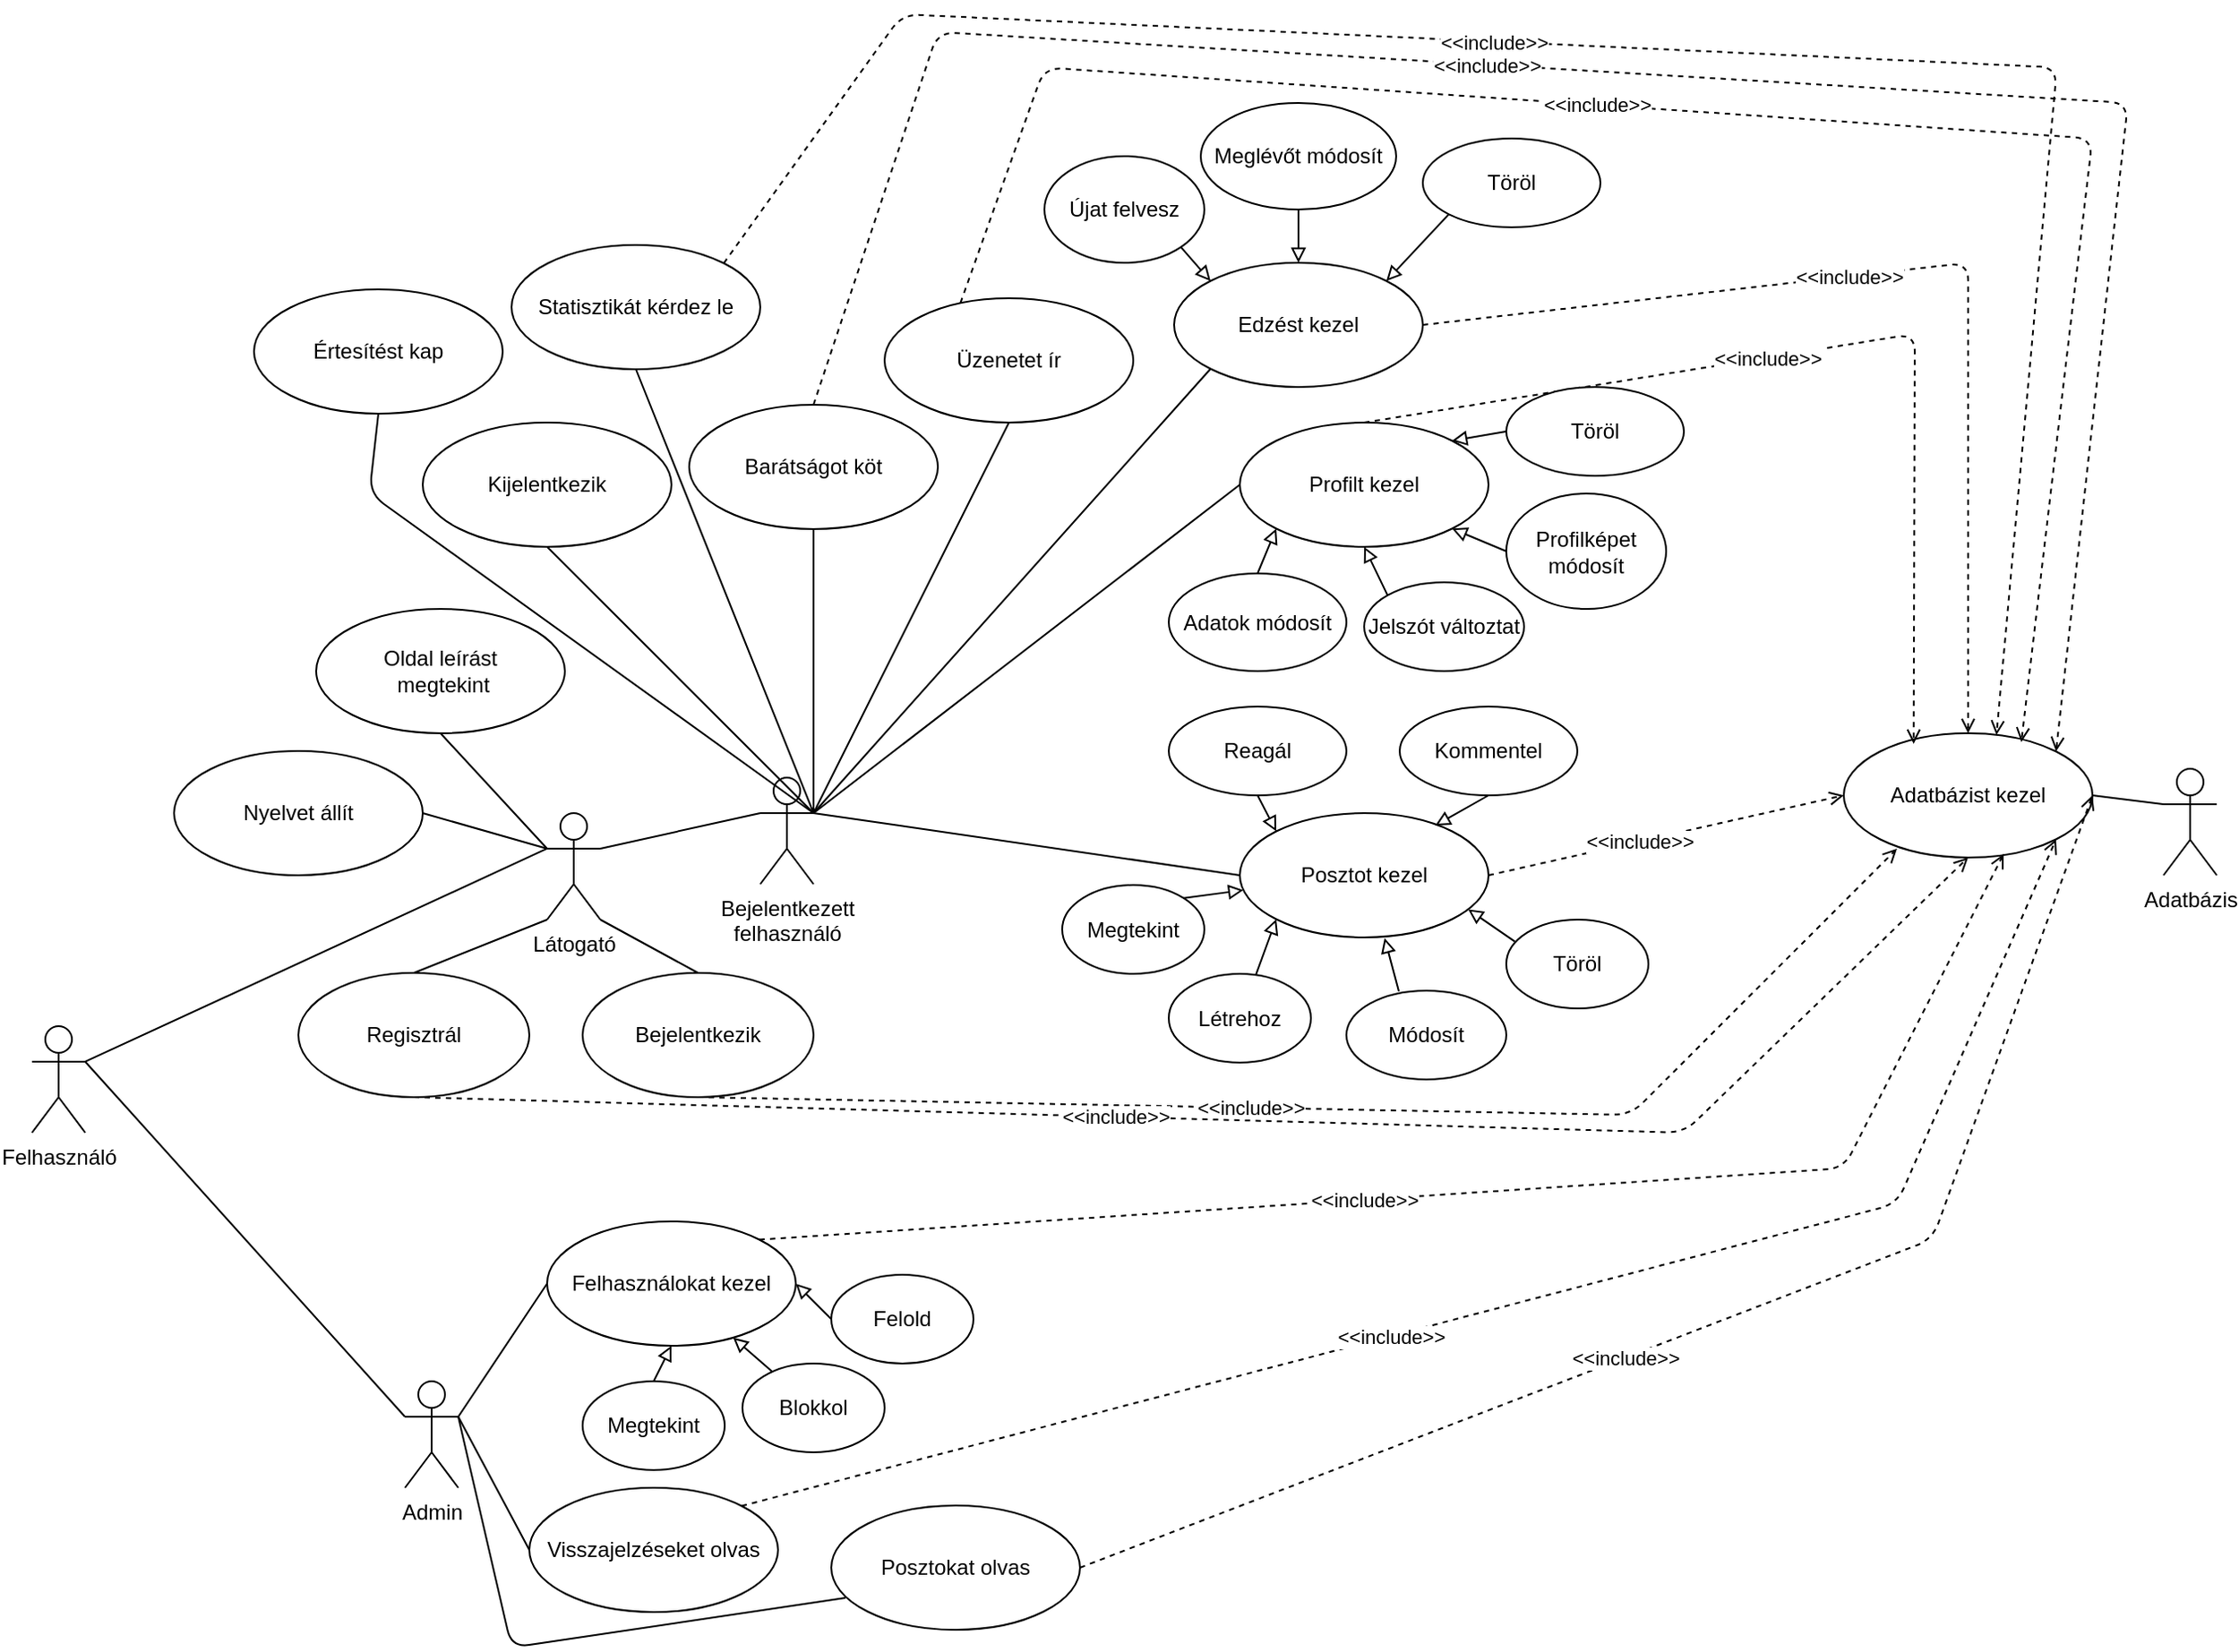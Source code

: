 <mxfile version="15.4.0" type="device"><diagram id="mBDB1I5eE6CLXhFZtIlH" name="1 oldal"><mxGraphModel dx="1919" dy="1663" grid="1" gridSize="10" guides="1" tooltips="1" connect="1" arrows="1" fold="1" page="1" pageScale="1" pageWidth="827" pageHeight="1169" math="0" shadow="0"><root><mxCell id="0"/><mxCell id="1" parent="0"/><mxCell id="7tkrSX4j8DbKuAJ6cOEl-1" value="Felhasználó" style="shape=umlActor;verticalLabelPosition=bottom;verticalAlign=top;html=1;" parent="1" vertex="1"><mxGeometry x="-300" y="380" width="30" height="60" as="geometry"/></mxCell><mxCell id="7tkrSX4j8DbKuAJ6cOEl-2" value="Adatbázis" style="shape=umlActor;verticalLabelPosition=bottom;verticalAlign=top;html=1;" parent="1" vertex="1"><mxGeometry x="900" y="235" width="30" height="60" as="geometry"/></mxCell><mxCell id="7tkrSX4j8DbKuAJ6cOEl-3" value="Adatbázist kezel" style="ellipse;whiteSpace=wrap;html=1;" parent="1" vertex="1"><mxGeometry x="720" y="215" width="140" height="70" as="geometry"/></mxCell><mxCell id="7tkrSX4j8DbKuAJ6cOEl-5" value="" style="endArrow=none;html=1;entryX=0;entryY=0.333;entryDx=0;entryDy=0;entryPerimeter=0;exitX=1;exitY=0.5;exitDx=0;exitDy=0;" parent="1" source="7tkrSX4j8DbKuAJ6cOEl-3" target="7tkrSX4j8DbKuAJ6cOEl-2" edge="1"><mxGeometry width="50" height="50" relative="1" as="geometry"><mxPoint x="640" y="380" as="sourcePoint"/><mxPoint x="690" y="330" as="targetPoint"/></mxGeometry></mxCell><mxCell id="7tkrSX4j8DbKuAJ6cOEl-6" value="Látogató" style="shape=umlActor;verticalLabelPosition=bottom;verticalAlign=top;html=1;" parent="1" vertex="1"><mxGeometry x="-10" y="260" width="30" height="60" as="geometry"/></mxCell><mxCell id="7tkrSX4j8DbKuAJ6cOEl-7" value="" style="endArrow=none;html=1;entryX=0;entryY=0.333;entryDx=0;entryDy=0;entryPerimeter=0;exitX=1;exitY=0.333;exitDx=0;exitDy=0;exitPerimeter=0;" parent="1" source="7tkrSX4j8DbKuAJ6cOEl-1" target="7tkrSX4j8DbKuAJ6cOEl-6" edge="1"><mxGeometry width="50" height="50" relative="1" as="geometry"><mxPoint x="30" y="360" as="sourcePoint"/><mxPoint x="80" y="350" as="targetPoint"/></mxGeometry></mxCell><mxCell id="7tkrSX4j8DbKuAJ6cOEl-8" value="Oldal leírást&lt;br&gt;&amp;nbsp;megtekint" style="ellipse;whiteSpace=wrap;html=1;" parent="1" vertex="1"><mxGeometry x="-140" y="145" width="140" height="70" as="geometry"/></mxCell><mxCell id="7tkrSX4j8DbKuAJ6cOEl-9" value="" style="endArrow=none;html=1;exitX=0.5;exitY=1;exitDx=0;exitDy=0;entryX=0;entryY=0.333;entryDx=0;entryDy=0;entryPerimeter=0;" parent="1" source="7tkrSX4j8DbKuAJ6cOEl-8" target="7tkrSX4j8DbKuAJ6cOEl-6" edge="1"><mxGeometry width="50" height="50" relative="1" as="geometry"><mxPoint x="50" y="270" as="sourcePoint"/><mxPoint x="-40" y="260" as="targetPoint"/></mxGeometry></mxCell><mxCell id="7tkrSX4j8DbKuAJ6cOEl-10" value="Bejelentkezett&lt;br&gt;felhasználó" style="shape=umlActor;verticalLabelPosition=bottom;verticalAlign=top;html=1;" parent="1" vertex="1"><mxGeometry x="110" y="240" width="30" height="60" as="geometry"/></mxCell><mxCell id="7tkrSX4j8DbKuAJ6cOEl-14" value="" style="endArrow=none;html=1;entryX=0;entryY=0.333;entryDx=0;entryDy=0;entryPerimeter=0;exitX=1;exitY=0.333;exitDx=0;exitDy=0;exitPerimeter=0;" parent="1" source="7tkrSX4j8DbKuAJ6cOEl-6" target="7tkrSX4j8DbKuAJ6cOEl-10" edge="1"><mxGeometry width="50" height="50" relative="1" as="geometry"><mxPoint x="50" y="270" as="sourcePoint"/><mxPoint x="120" y="270" as="targetPoint"/></mxGeometry></mxCell><mxCell id="7tkrSX4j8DbKuAJ6cOEl-16" value="Regisztrál" style="ellipse;whiteSpace=wrap;html=1;" parent="1" vertex="1"><mxGeometry x="-150" y="350" width="130" height="70" as="geometry"/></mxCell><mxCell id="7tkrSX4j8DbKuAJ6cOEl-17" value="" style="endArrow=none;html=1;exitX=0.5;exitY=0;exitDx=0;exitDy=0;entryX=0;entryY=1;entryDx=0;entryDy=0;entryPerimeter=0;" parent="1" source="7tkrSX4j8DbKuAJ6cOEl-16" target="7tkrSX4j8DbKuAJ6cOEl-6" edge="1"><mxGeometry width="50" height="50" relative="1" as="geometry"><mxPoint x="30" y="540" as="sourcePoint"/><mxPoint x="90" y="530" as="targetPoint"/></mxGeometry></mxCell><mxCell id="7tkrSX4j8DbKuAJ6cOEl-18" value="Bejelentkezik" style="ellipse;whiteSpace=wrap;html=1;" parent="1" vertex="1"><mxGeometry x="10" y="350" width="130" height="70" as="geometry"/></mxCell><mxCell id="7tkrSX4j8DbKuAJ6cOEl-19" value="" style="endArrow=none;html=1;exitX=0.5;exitY=0;exitDx=0;exitDy=0;entryX=1;entryY=1;entryDx=0;entryDy=0;entryPerimeter=0;" parent="1" source="7tkrSX4j8DbKuAJ6cOEl-18" target="7tkrSX4j8DbKuAJ6cOEl-6" edge="1"><mxGeometry width="50" height="50" relative="1" as="geometry"><mxPoint x="190" y="550" as="sourcePoint"/><mxPoint x="250" y="540" as="targetPoint"/></mxGeometry></mxCell><mxCell id="7tkrSX4j8DbKuAJ6cOEl-20" value="Edzést kezel" style="ellipse;whiteSpace=wrap;html=1;" parent="1" vertex="1"><mxGeometry x="343" y="-50" width="140" height="70" as="geometry"/></mxCell><mxCell id="7tkrSX4j8DbKuAJ6cOEl-21" value="" style="endArrow=none;html=1;exitX=0;exitY=1;exitDx=0;exitDy=0;entryX=1;entryY=0.333;entryDx=0;entryDy=0;entryPerimeter=0;" parent="1" source="7tkrSX4j8DbKuAJ6cOEl-20" target="7tkrSX4j8DbKuAJ6cOEl-10" edge="1"><mxGeometry width="50" height="50" relative="1" as="geometry"><mxPoint x="364" y="560" as="sourcePoint"/><mxPoint x="424" y="550" as="targetPoint"/></mxGeometry></mxCell><mxCell id="7tkrSX4j8DbKuAJ6cOEl-22" value="Felhasználokat kezel" style="ellipse;whiteSpace=wrap;html=1;" parent="1" vertex="1"><mxGeometry x="-10" y="490" width="140" height="70" as="geometry"/></mxCell><mxCell id="7tkrSX4j8DbKuAJ6cOEl-23" value="" style="endArrow=none;html=1;entryX=1;entryY=0.333;entryDx=0;entryDy=0;entryPerimeter=0;exitX=0;exitY=0.5;exitDx=0;exitDy=0;" parent="1" source="7tkrSX4j8DbKuAJ6cOEl-22" target="_BwvCs1HqmCNrGQc0ms8-1" edge="1"><mxGeometry width="50" height="50" relative="1" as="geometry"><mxPoint x="180" y="680" as="sourcePoint"/><mxPoint x="80" y="650" as="targetPoint"/><Array as="points"/></mxGeometry></mxCell><mxCell id="7tkrSX4j8DbKuAJ6cOEl-24" value="Újat felvesz" style="ellipse;whiteSpace=wrap;html=1;" parent="1" vertex="1"><mxGeometry x="270" y="-110" width="90" height="60" as="geometry"/></mxCell><mxCell id="7tkrSX4j8DbKuAJ6cOEl-25" value="" style="endArrow=block;html=1;exitX=1;exitY=1;exitDx=0;exitDy=0;entryX=0;entryY=0;entryDx=0;entryDy=0;endFill=0;" parent="1" source="7tkrSX4j8DbKuAJ6cOEl-24" target="7tkrSX4j8DbKuAJ6cOEl-20" edge="1"><mxGeometry width="50" height="50" relative="1" as="geometry"><mxPoint x="470" y="230" as="sourcePoint"/><mxPoint x="530" y="220" as="targetPoint"/></mxGeometry></mxCell><mxCell id="7tkrSX4j8DbKuAJ6cOEl-26" value="Kijelentkezik" style="ellipse;whiteSpace=wrap;html=1;" parent="1" vertex="1"><mxGeometry x="-80" y="40" width="140" height="70" as="geometry"/></mxCell><mxCell id="7tkrSX4j8DbKuAJ6cOEl-27" value="" style="endArrow=none;html=1;exitX=0.5;exitY=1;exitDx=0;exitDy=0;entryX=1;entryY=0.333;entryDx=0;entryDy=0;entryPerimeter=0;" parent="1" source="7tkrSX4j8DbKuAJ6cOEl-26" target="7tkrSX4j8DbKuAJ6cOEl-10" edge="1"><mxGeometry width="50" height="50" relative="1" as="geometry"><mxPoint x="320" y="330" as="sourcePoint"/><mxPoint x="380" y="320" as="targetPoint"/></mxGeometry></mxCell><mxCell id="7tkrSX4j8DbKuAJ6cOEl-28" value="" style="endArrow=open;html=1;exitX=0.5;exitY=1;exitDx=0;exitDy=0;dashed=1;endFill=0;entryX=0.214;entryY=0.929;entryDx=0;entryDy=0;entryPerimeter=0;" parent="1" source="7tkrSX4j8DbKuAJ6cOEl-18" target="7tkrSX4j8DbKuAJ6cOEl-3" edge="1"><mxGeometry width="50" height="50" relative="1" as="geometry"><mxPoint x="414" y="165" as="sourcePoint"/><mxPoint x="780" y="350" as="targetPoint"/><Array as="points"><mxPoint x="600" y="430"/></Array></mxGeometry></mxCell><mxCell id="7tkrSX4j8DbKuAJ6cOEl-29" value="&amp;lt;&amp;lt;include&amp;gt;&amp;gt;" style="edgeLabel;html=1;align=center;verticalAlign=middle;resizable=0;points=[];" parent="7tkrSX4j8DbKuAJ6cOEl-28" vertex="1" connectable="0"><mxGeometry x="-0.158" relative="1" as="geometry"><mxPoint as="offset"/></mxGeometry></mxCell><mxCell id="7tkrSX4j8DbKuAJ6cOEl-30" value="" style="endArrow=open;html=1;exitX=0.5;exitY=1;exitDx=0;exitDy=0;dashed=1;endFill=0;entryX=0.5;entryY=1;entryDx=0;entryDy=0;" parent="1" source="7tkrSX4j8DbKuAJ6cOEl-16" target="7tkrSX4j8DbKuAJ6cOEl-3" edge="1"><mxGeometry width="50" height="50" relative="1" as="geometry"><mxPoint x="280" y="445" as="sourcePoint"/><mxPoint x="920" y="380" as="targetPoint"/><Array as="points"><mxPoint x="630" y="440"/></Array></mxGeometry></mxCell><mxCell id="7tkrSX4j8DbKuAJ6cOEl-31" value="&amp;lt;&amp;lt;include&amp;gt;&amp;gt;" style="edgeLabel;html=1;align=center;verticalAlign=middle;resizable=0;points=[];" parent="7tkrSX4j8DbKuAJ6cOEl-30" vertex="1" connectable="0"><mxGeometry x="-0.158" relative="1" as="geometry"><mxPoint as="offset"/></mxGeometry></mxCell><mxCell id="7tkrSX4j8DbKuAJ6cOEl-32" value="" style="endArrow=open;html=1;entryX=0.643;entryY=0.971;entryDx=0;entryDy=0;exitX=1;exitY=0;exitDx=0;exitDy=0;dashed=1;endFill=0;entryPerimeter=0;" parent="1" source="7tkrSX4j8DbKuAJ6cOEl-22" target="7tkrSX4j8DbKuAJ6cOEl-3" edge="1"><mxGeometry width="50" height="50" relative="1" as="geometry"><mxPoint x="150" y="580" as="sourcePoint"/><mxPoint x="430.503" y="429.749" as="targetPoint"/><Array as="points"><mxPoint x="720" y="460"/></Array></mxGeometry></mxCell><mxCell id="7tkrSX4j8DbKuAJ6cOEl-33" value="&amp;lt;&amp;lt;include&amp;gt;&amp;gt;" style="edgeLabel;html=1;align=center;verticalAlign=middle;resizable=0;points=[];" parent="7tkrSX4j8DbKuAJ6cOEl-32" vertex="1" connectable="0"><mxGeometry x="-0.158" relative="1" as="geometry"><mxPoint as="offset"/></mxGeometry></mxCell><mxCell id="7tkrSX4j8DbKuAJ6cOEl-34" value="Meglévőt módosít" style="ellipse;whiteSpace=wrap;html=1;" parent="1" vertex="1"><mxGeometry x="358" y="-140" width="110" height="60" as="geometry"/></mxCell><mxCell id="7tkrSX4j8DbKuAJ6cOEl-35" value="" style="endArrow=block;html=1;exitX=0.5;exitY=1;exitDx=0;exitDy=0;entryX=0.5;entryY=0;entryDx=0;entryDy=0;endFill=0;" parent="1" source="7tkrSX4j8DbKuAJ6cOEl-34" target="7tkrSX4j8DbKuAJ6cOEl-20" edge="1"><mxGeometry width="50" height="50" relative="1" as="geometry"><mxPoint x="620" y="220" as="sourcePoint"/><mxPoint x="590.503" y="150.251" as="targetPoint"/></mxGeometry></mxCell><mxCell id="7tkrSX4j8DbKuAJ6cOEl-36" value="Töröl" style="ellipse;whiteSpace=wrap;html=1;" parent="1" vertex="1"><mxGeometry x="483" y="-120" width="100" height="50" as="geometry"/></mxCell><mxCell id="7tkrSX4j8DbKuAJ6cOEl-37" value="" style="endArrow=block;html=1;exitX=0;exitY=1;exitDx=0;exitDy=0;entryX=1;entryY=0;entryDx=0;entryDy=0;endFill=0;" parent="1" source="7tkrSX4j8DbKuAJ6cOEl-36" target="7tkrSX4j8DbKuAJ6cOEl-20" edge="1"><mxGeometry width="50" height="50" relative="1" as="geometry"><mxPoint x="750" y="260" as="sourcePoint"/><mxPoint x="720.503" y="190.251" as="targetPoint"/></mxGeometry></mxCell><mxCell id="7tkrSX4j8DbKuAJ6cOEl-38" value="" style="endArrow=open;html=1;entryX=0.5;entryY=0;entryDx=0;entryDy=0;exitX=1;exitY=0.5;exitDx=0;exitDy=0;dashed=1;endFill=0;" parent="1" source="7tkrSX4j8DbKuAJ6cOEl-20" target="7tkrSX4j8DbKuAJ6cOEl-3" edge="1"><mxGeometry width="50" height="50" relative="1" as="geometry"><mxPoint x="450" y="240" as="sourcePoint"/><mxPoint x="730.503" y="89.749" as="targetPoint"/><Array as="points"><mxPoint x="790" y="-50"/></Array></mxGeometry></mxCell><mxCell id="7tkrSX4j8DbKuAJ6cOEl-39" value="&amp;lt;&amp;lt;include&amp;gt;&amp;gt;" style="edgeLabel;html=1;align=center;verticalAlign=middle;resizable=0;points=[];" parent="7tkrSX4j8DbKuAJ6cOEl-38" vertex="1" connectable="0"><mxGeometry x="-0.158" relative="1" as="geometry"><mxPoint as="offset"/></mxGeometry></mxCell><mxCell id="7tkrSX4j8DbKuAJ6cOEl-41" value="Adatok módosít" style="ellipse;whiteSpace=wrap;html=1;" parent="1" vertex="1"><mxGeometry x="340" y="125" width="100" height="55" as="geometry"/></mxCell><mxCell id="7tkrSX4j8DbKuAJ6cOEl-42" value="" style="endArrow=block;html=1;exitX=0.5;exitY=0;exitDx=0;exitDy=0;endFill=0;entryX=0;entryY=1;entryDx=0;entryDy=0;" parent="1" source="7tkrSX4j8DbKuAJ6cOEl-41" target="7tkrSX4j8DbKuAJ6cOEl-52" edge="1"><mxGeometry width="50" height="50" relative="1" as="geometry"><mxPoint x="500" y="290" as="sourcePoint"/><mxPoint x="390" y="140" as="targetPoint"/></mxGeometry></mxCell><mxCell id="7tkrSX4j8DbKuAJ6cOEl-43" value="Jelszót változtat" style="ellipse;whiteSpace=wrap;html=1;" parent="1" vertex="1"><mxGeometry x="450" y="130" width="90" height="50" as="geometry"/></mxCell><mxCell id="7tkrSX4j8DbKuAJ6cOEl-44" value="" style="endArrow=block;html=1;exitX=0;exitY=0;exitDx=0;exitDy=0;entryX=0.5;entryY=1;entryDx=0;entryDy=0;endFill=0;" parent="1" source="7tkrSX4j8DbKuAJ6cOEl-43" target="7tkrSX4j8DbKuAJ6cOEl-52" edge="1"><mxGeometry width="50" height="50" relative="1" as="geometry"><mxPoint x="650" y="280" as="sourcePoint"/><mxPoint x="620.503" y="210.251" as="targetPoint"/></mxGeometry></mxCell><mxCell id="7tkrSX4j8DbKuAJ6cOEl-45" value="Profilképet módosít" style="ellipse;whiteSpace=wrap;html=1;" parent="1" vertex="1"><mxGeometry x="530" y="80" width="90" height="65" as="geometry"/></mxCell><mxCell id="7tkrSX4j8DbKuAJ6cOEl-46" value="" style="endArrow=block;html=1;exitX=0;exitY=0.5;exitDx=0;exitDy=0;entryX=1;entryY=1;entryDx=0;entryDy=0;endFill=0;" parent="1" source="7tkrSX4j8DbKuAJ6cOEl-45" target="7tkrSX4j8DbKuAJ6cOEl-52" edge="1"><mxGeometry width="50" height="50" relative="1" as="geometry"><mxPoint x="780" y="320" as="sourcePoint"/><mxPoint x="750.503" y="250.251" as="targetPoint"/></mxGeometry></mxCell><mxCell id="7tkrSX4j8DbKuAJ6cOEl-49" value="" style="endArrow=none;html=1;exitX=0;exitY=0.5;exitDx=0;exitDy=0;entryX=1;entryY=0.333;entryDx=0;entryDy=0;entryPerimeter=0;" parent="1" source="7tkrSX4j8DbKuAJ6cOEl-52" target="7tkrSX4j8DbKuAJ6cOEl-10" edge="1"><mxGeometry width="50" height="50" relative="1" as="geometry"><mxPoint x="380" y="95" as="sourcePoint"/><mxPoint x="250" y="270" as="targetPoint"/></mxGeometry></mxCell><mxCell id="7tkrSX4j8DbKuAJ6cOEl-50" value="" style="endArrow=open;html=1;dashed=1;endFill=0;exitX=0.5;exitY=0;exitDx=0;exitDy=0;entryX=0.281;entryY=0.086;entryDx=0;entryDy=0;entryPerimeter=0;" parent="1" source="7tkrSX4j8DbKuAJ6cOEl-52" target="7tkrSX4j8DbKuAJ6cOEl-3" edge="1"><mxGeometry width="50" height="50" relative="1" as="geometry"><mxPoint x="500" y="30" as="sourcePoint"/><mxPoint x="829.497" y="255.251" as="targetPoint"/><Array as="points"><mxPoint x="760" y="-10"/></Array></mxGeometry></mxCell><mxCell id="7tkrSX4j8DbKuAJ6cOEl-51" value="&amp;lt;&amp;lt;include&amp;gt;&amp;gt;" style="edgeLabel;html=1;align=center;verticalAlign=middle;resizable=0;points=[];" parent="7tkrSX4j8DbKuAJ6cOEl-50" vertex="1" connectable="0"><mxGeometry x="-0.158" relative="1" as="geometry"><mxPoint as="offset"/></mxGeometry></mxCell><mxCell id="7tkrSX4j8DbKuAJ6cOEl-52" value="Profilt kezel" style="ellipse;whiteSpace=wrap;html=1;" parent="1" vertex="1"><mxGeometry x="380" y="40" width="140" height="70" as="geometry"/></mxCell><mxCell id="7tkrSX4j8DbKuAJ6cOEl-59" value="Töröl" style="ellipse;whiteSpace=wrap;html=1;" parent="1" vertex="1"><mxGeometry x="530" y="20" width="100" height="50" as="geometry"/></mxCell><mxCell id="7tkrSX4j8DbKuAJ6cOEl-60" value="" style="endArrow=block;html=1;exitX=0;exitY=0.5;exitDx=0;exitDy=0;entryX=1;entryY=0;entryDx=0;entryDy=0;endFill=0;" parent="1" source="7tkrSX4j8DbKuAJ6cOEl-59" target="7tkrSX4j8DbKuAJ6cOEl-52" edge="1"><mxGeometry width="50" height="50" relative="1" as="geometry"><mxPoint x="780" y="410" as="sourcePoint"/><mxPoint x="493.497" y="290.251" as="targetPoint"/></mxGeometry></mxCell><mxCell id="7tkrSX4j8DbKuAJ6cOEl-61" value="Posztot kezel" style="ellipse;whiteSpace=wrap;html=1;" parent="1" vertex="1"><mxGeometry x="380" y="260" width="140" height="70" as="geometry"/></mxCell><mxCell id="7tkrSX4j8DbKuAJ6cOEl-62" value="" style="endArrow=block;html=1;endFill=0;entryX=0;entryY=1;entryDx=0;entryDy=0;" parent="1" source="7tkrSX4j8DbKuAJ6cOEl-63" target="7tkrSX4j8DbKuAJ6cOEl-61" edge="1"><mxGeometry width="50" height="50" relative="1" as="geometry"><mxPoint x="490" y="520" as="sourcePoint"/><mxPoint x="380" y="370" as="targetPoint"/></mxGeometry></mxCell><mxCell id="7tkrSX4j8DbKuAJ6cOEl-63" value="Létrehoz" style="ellipse;whiteSpace=wrap;html=1;" parent="1" vertex="1"><mxGeometry x="340" y="350.51" width="80" height="50" as="geometry"/></mxCell><mxCell id="7tkrSX4j8DbKuAJ6cOEl-64" value="Módosít" style="ellipse;whiteSpace=wrap;html=1;" parent="1" vertex="1"><mxGeometry x="440" y="360" width="90" height="50" as="geometry"/></mxCell><mxCell id="7tkrSX4j8DbKuAJ6cOEl-65" value="" style="endArrow=block;html=1;exitX=0.328;exitY=0.008;exitDx=0;exitDy=0;entryX=0.582;entryY=1.005;entryDx=0;entryDy=0;endFill=0;exitPerimeter=0;entryPerimeter=0;" parent="1" source="7tkrSX4j8DbKuAJ6cOEl-64" target="7tkrSX4j8DbKuAJ6cOEl-61" edge="1"><mxGeometry width="50" height="50" relative="1" as="geometry"><mxPoint x="640" y="510" as="sourcePoint"/><mxPoint x="610.503" y="440.251" as="targetPoint"/></mxGeometry></mxCell><mxCell id="7tkrSX4j8DbKuAJ6cOEl-66" value="" style="endArrow=block;html=1;exitX=0.5;exitY=1;exitDx=0;exitDy=0;entryX=0.786;entryY=0.1;entryDx=0;entryDy=0;endFill=0;entryPerimeter=0;" parent="1" source="7tkrSX4j8DbKuAJ6cOEl-67" target="7tkrSX4j8DbKuAJ6cOEl-61" edge="1"><mxGeometry width="50" height="50" relative="1" as="geometry"><mxPoint x="770" y="550" as="sourcePoint"/><mxPoint x="740.503" y="480.251" as="targetPoint"/></mxGeometry></mxCell><mxCell id="7tkrSX4j8DbKuAJ6cOEl-67" value="Kommentel" style="ellipse;whiteSpace=wrap;html=1;" parent="1" vertex="1"><mxGeometry x="470" y="200" width="100" height="50" as="geometry"/></mxCell><mxCell id="7tkrSX4j8DbKuAJ6cOEl-68" value="Töröl" style="ellipse;whiteSpace=wrap;html=1;" parent="1" vertex="1"><mxGeometry x="530" y="320" width="80" height="50" as="geometry"/></mxCell><mxCell id="7tkrSX4j8DbKuAJ6cOEl-69" value="" style="endArrow=block;html=1;exitX=0.06;exitY=0.246;exitDx=0;exitDy=0;entryX=0.918;entryY=0.774;entryDx=0;entryDy=0;endFill=0;entryPerimeter=0;exitPerimeter=0;" parent="1" source="7tkrSX4j8DbKuAJ6cOEl-68" target="7tkrSX4j8DbKuAJ6cOEl-61" edge="1"><mxGeometry width="50" height="50" relative="1" as="geometry"><mxPoint x="770" y="640" as="sourcePoint"/><mxPoint x="483.497" y="520.251" as="targetPoint"/></mxGeometry></mxCell><mxCell id="7tkrSX4j8DbKuAJ6cOEl-70" value="" style="endArrow=block;html=1;exitX=0.5;exitY=1;exitDx=0;exitDy=0;entryX=0;entryY=0;entryDx=0;entryDy=0;endFill=0;" parent="1" source="7tkrSX4j8DbKuAJ6cOEl-71" target="7tkrSX4j8DbKuAJ6cOEl-61" edge="1"><mxGeometry width="50" height="50" relative="1" as="geometry"><mxPoint x="810.25" y="605" as="sourcePoint"/><mxPoint x="529.747" y="404.749" as="targetPoint"/></mxGeometry></mxCell><mxCell id="7tkrSX4j8DbKuAJ6cOEl-71" value="Reagál" style="ellipse;whiteSpace=wrap;html=1;" parent="1" vertex="1"><mxGeometry x="340" y="200" width="100" height="50" as="geometry"/></mxCell><mxCell id="7tkrSX4j8DbKuAJ6cOEl-72" value="" style="endArrow=none;html=1;exitX=0;exitY=0.5;exitDx=0;exitDy=0;entryX=1;entryY=0.333;entryDx=0;entryDy=0;entryPerimeter=0;" parent="1" source="7tkrSX4j8DbKuAJ6cOEl-61" target="7tkrSX4j8DbKuAJ6cOEl-10" edge="1"><mxGeometry width="50" height="50" relative="1" as="geometry"><mxPoint x="390" y="85" as="sourcePoint"/><mxPoint x="250" y="270" as="targetPoint"/></mxGeometry></mxCell><mxCell id="7tkrSX4j8DbKuAJ6cOEl-73" value="" style="endArrow=open;html=1;entryX=0;entryY=0.5;entryDx=0;entryDy=0;exitX=1;exitY=0.5;exitDx=0;exitDy=0;dashed=1;endFill=0;" parent="1" source="7tkrSX4j8DbKuAJ6cOEl-61" target="7tkrSX4j8DbKuAJ6cOEl-3" edge="1"><mxGeometry width="50" height="50" relative="1" as="geometry"><mxPoint x="460" y="470" as="sourcePoint"/><mxPoint x="740.503" y="319.749" as="targetPoint"/></mxGeometry></mxCell><mxCell id="7tkrSX4j8DbKuAJ6cOEl-74" value="&amp;lt;&amp;lt;include&amp;gt;&amp;gt;" style="edgeLabel;html=1;align=center;verticalAlign=middle;resizable=0;points=[];" parent="7tkrSX4j8DbKuAJ6cOEl-73" vertex="1" connectable="0"><mxGeometry x="-0.158" relative="1" as="geometry"><mxPoint as="offset"/></mxGeometry></mxCell><mxCell id="7tkrSX4j8DbKuAJ6cOEl-75" value="Nyelvet állít" style="ellipse;whiteSpace=wrap;html=1;" parent="1" vertex="1"><mxGeometry x="-220" y="225" width="140" height="70" as="geometry"/></mxCell><mxCell id="7tkrSX4j8DbKuAJ6cOEl-76" value="" style="endArrow=none;html=1;exitX=1;exitY=0.5;exitDx=0;exitDy=0;entryX=0;entryY=0.333;entryDx=0;entryDy=0;entryPerimeter=0;" parent="1" source="7tkrSX4j8DbKuAJ6cOEl-75" target="7tkrSX4j8DbKuAJ6cOEl-6" edge="1"><mxGeometry width="50" height="50" relative="1" as="geometry"><mxPoint x="460" y="320" as="sourcePoint"/><mxPoint x="-80" y="280" as="targetPoint"/></mxGeometry></mxCell><mxCell id="7tkrSX4j8DbKuAJ6cOEl-77" value="Barátságot köt" style="ellipse;whiteSpace=wrap;html=1;" parent="1" vertex="1"><mxGeometry x="70" y="30" width="140" height="70" as="geometry"/></mxCell><mxCell id="7tkrSX4j8DbKuAJ6cOEl-78" value="" style="endArrow=none;html=1;entryX=1;entryY=0.333;entryDx=0;entryDy=0;entryPerimeter=0;exitX=0.5;exitY=1;exitDx=0;exitDy=0;" parent="1" source="7tkrSX4j8DbKuAJ6cOEl-77" target="7tkrSX4j8DbKuAJ6cOEl-10" edge="1"><mxGeometry width="50" height="50" relative="1" as="geometry"><mxPoint x="140" y="110" as="sourcePoint"/><mxPoint x="200" y="420" as="targetPoint"/></mxGeometry></mxCell><mxCell id="7tkrSX4j8DbKuAJ6cOEl-79" value="" style="endArrow=block;html=1;exitX=1;exitY=0;exitDx=0;exitDy=0;endFill=0;" parent="1" source="7tkrSX4j8DbKuAJ6cOEl-80" target="7tkrSX4j8DbKuAJ6cOEl-61" edge="1"><mxGeometry width="50" height="50" relative="1" as="geometry"><mxPoint x="430" y="460.51" as="sourcePoint"/><mxPoint x="339.995" y="260.002" as="targetPoint"/></mxGeometry></mxCell><mxCell id="7tkrSX4j8DbKuAJ6cOEl-80" value="Megtekint" style="ellipse;whiteSpace=wrap;html=1;" parent="1" vertex="1"><mxGeometry x="280" y="300.51" width="80" height="50" as="geometry"/></mxCell><mxCell id="7tkrSX4j8DbKuAJ6cOEl-81" value="Üzenetet ír" style="ellipse;whiteSpace=wrap;html=1;" parent="1" vertex="1"><mxGeometry x="180" y="-30" width="140" height="70" as="geometry"/></mxCell><mxCell id="7tkrSX4j8DbKuAJ6cOEl-82" value="" style="endArrow=none;html=1;entryX=1;entryY=0.333;entryDx=0;entryDy=0;entryPerimeter=0;exitX=0.5;exitY=1;exitDx=0;exitDy=0;" parent="1" source="7tkrSX4j8DbKuAJ6cOEl-81" target="7tkrSX4j8DbKuAJ6cOEl-10" edge="1"><mxGeometry width="50" height="50" relative="1" as="geometry"><mxPoint x="210" y="30" as="sourcePoint"/><mxPoint x="280" y="260" as="targetPoint"/><Array as="points"/></mxGeometry></mxCell><mxCell id="7tkrSX4j8DbKuAJ6cOEl-83" value="" style="endArrow=open;html=1;entryX=0.714;entryY=0.071;entryDx=0;entryDy=0;dashed=1;endFill=0;exitX=0.305;exitY=0.038;exitDx=0;exitDy=0;entryPerimeter=0;exitPerimeter=0;" parent="1" source="7tkrSX4j8DbKuAJ6cOEl-81" target="7tkrSX4j8DbKuAJ6cOEl-3" edge="1"><mxGeometry width="50" height="50" relative="1" as="geometry"><mxPoint x="570" y="570" as="sourcePoint"/><mxPoint x="820.503" y="429.999" as="targetPoint"/><Array as="points"><mxPoint x="270" y="-160"/><mxPoint x="860" y="-120"/></Array></mxGeometry></mxCell><mxCell id="7tkrSX4j8DbKuAJ6cOEl-84" value="&amp;lt;&amp;lt;include&amp;gt;&amp;gt;" style="edgeLabel;html=1;align=center;verticalAlign=middle;resizable=0;points=[];" parent="7tkrSX4j8DbKuAJ6cOEl-83" vertex="1" connectable="0"><mxGeometry x="-0.158" relative="1" as="geometry"><mxPoint as="offset"/></mxGeometry></mxCell><mxCell id="7tkrSX4j8DbKuAJ6cOEl-87" value="" style="endArrow=open;html=1;dashed=1;endFill=0;exitX=0.5;exitY=0;exitDx=0;exitDy=0;entryX=1;entryY=0;entryDx=0;entryDy=0;" parent="1" source="7tkrSX4j8DbKuAJ6cOEl-77" target="7tkrSX4j8DbKuAJ6cOEl-3" edge="1"><mxGeometry width="50" height="50" relative="1" as="geometry"><mxPoint x="270" y="90" as="sourcePoint"/><mxPoint x="930" y="170" as="targetPoint"/><Array as="points"><mxPoint x="210" y="-180"/><mxPoint x="880" y="-140"/></Array></mxGeometry></mxCell><mxCell id="7tkrSX4j8DbKuAJ6cOEl-88" value="&amp;lt;&amp;lt;include&amp;gt;&amp;gt;" style="edgeLabel;html=1;align=center;verticalAlign=middle;resizable=0;points=[];" parent="7tkrSX4j8DbKuAJ6cOEl-87" vertex="1" connectable="0"><mxGeometry x="-0.158" relative="1" as="geometry"><mxPoint as="offset"/></mxGeometry></mxCell><mxCell id="_BwvCs1HqmCNrGQc0ms8-1" value="Admin" style="shape=umlActor;verticalLabelPosition=bottom;verticalAlign=top;html=1;outlineConnect=0;" parent="1" vertex="1"><mxGeometry x="-90" y="580" width="30" height="60" as="geometry"/></mxCell><mxCell id="_BwvCs1HqmCNrGQc0ms8-3" value="" style="endArrow=none;html=1;entryX=0;entryY=0.333;entryDx=0;entryDy=0;entryPerimeter=0;exitX=1;exitY=0.333;exitDx=0;exitDy=0;exitPerimeter=0;" parent="1" source="7tkrSX4j8DbKuAJ6cOEl-1" target="_BwvCs1HqmCNrGQc0ms8-1" edge="1"><mxGeometry width="50" height="50" relative="1" as="geometry"><mxPoint x="-260.0" y="410" as="sourcePoint"/><mxPoint y="290" as="targetPoint"/></mxGeometry></mxCell><mxCell id="_BwvCs1HqmCNrGQc0ms8-6" value="" style="endArrow=block;html=1;endFill=0;" parent="1" source="_BwvCs1HqmCNrGQc0ms8-7" target="7tkrSX4j8DbKuAJ6cOEl-22" edge="1"><mxGeometry width="50" height="50" relative="1" as="geometry"><mxPoint x="260" y="750.46" as="sourcePoint"/><mxPoint x="170.081" y="549.996" as="targetPoint"/></mxGeometry></mxCell><mxCell id="_BwvCs1HqmCNrGQc0ms8-7" value="Blokkol" style="ellipse;whiteSpace=wrap;html=1;" parent="1" vertex="1"><mxGeometry x="100" y="570" width="80" height="50" as="geometry"/></mxCell><mxCell id="_BwvCs1HqmCNrGQc0ms8-8" value="" style="endArrow=block;html=1;endFill=0;entryX=0.5;entryY=1;entryDx=0;entryDy=0;exitX=0.5;exitY=0;exitDx=0;exitDy=0;" parent="1" source="_BwvCs1HqmCNrGQc0ms8-9" target="7tkrSX4j8DbKuAJ6cOEl-22" edge="1"><mxGeometry width="50" height="50" relative="1" as="geometry"><mxPoint x="250" y="630" as="sourcePoint"/><mxPoint x="129.999" y="582.418" as="targetPoint"/><Array as="points"/></mxGeometry></mxCell><mxCell id="_BwvCs1HqmCNrGQc0ms8-9" value="Megtekint" style="ellipse;whiteSpace=wrap;html=1;" parent="1" vertex="1"><mxGeometry x="10.0" y="580" width="80" height="50" as="geometry"/></mxCell><mxCell id="_BwvCs1HqmCNrGQc0ms8-11" value="Visszajelzéseket olvas" style="ellipse;whiteSpace=wrap;html=1;" parent="1" vertex="1"><mxGeometry x="-20" y="640" width="140" height="70" as="geometry"/></mxCell><mxCell id="_BwvCs1HqmCNrGQc0ms8-13" value="" style="endArrow=none;html=1;entryX=1;entryY=0.333;entryDx=0;entryDy=0;entryPerimeter=0;exitX=0;exitY=0.5;exitDx=0;exitDy=0;" parent="1" source="_BwvCs1HqmCNrGQc0ms8-11" target="_BwvCs1HqmCNrGQc0ms8-1" edge="1"><mxGeometry width="50" height="50" relative="1" as="geometry"><mxPoint y="535" as="sourcePoint"/><mxPoint x="-50" y="610" as="targetPoint"/><Array as="points"/></mxGeometry></mxCell><mxCell id="_BwvCs1HqmCNrGQc0ms8-14" value="" style="endArrow=open;html=1;exitX=1;exitY=0;exitDx=0;exitDy=0;dashed=1;endFill=0;entryX=1;entryY=1;entryDx=0;entryDy=0;" parent="1" target="7tkrSX4j8DbKuAJ6cOEl-3" edge="1" source="_BwvCs1HqmCNrGQc0ms8-11"><mxGeometry width="50" height="50" relative="1" as="geometry"><mxPoint x="119.997" y="675.501" as="sourcePoint"/><mxPoint x="850" y="390" as="targetPoint"/><Array as="points"><mxPoint x="750" y="480"/></Array></mxGeometry></mxCell><mxCell id="_BwvCs1HqmCNrGQc0ms8-15" value="&amp;lt;&amp;lt;include&amp;gt;&amp;gt;" style="edgeLabel;html=1;align=center;verticalAlign=middle;resizable=0;points=[];" parent="_BwvCs1HqmCNrGQc0ms8-14" vertex="1" connectable="0"><mxGeometry x="-0.158" relative="1" as="geometry"><mxPoint as="offset"/></mxGeometry></mxCell><mxCell id="LAdDqXlHDqeumqMlzUIm-1" value="Értesítést kap" style="ellipse;whiteSpace=wrap;html=1;" parent="1" vertex="1"><mxGeometry x="-175" y="-35" width="140" height="70" as="geometry"/></mxCell><mxCell id="LAdDqXlHDqeumqMlzUIm-2" value="" style="endArrow=none;html=1;exitX=0.5;exitY=1;exitDx=0;exitDy=0;entryX=1;entryY=0.333;entryDx=0;entryDy=0;entryPerimeter=0;" parent="1" source="LAdDqXlHDqeumqMlzUIm-1" target="7tkrSX4j8DbKuAJ6cOEl-10" edge="1"><mxGeometry width="50" height="50" relative="1" as="geometry"><mxPoint x="235" y="255" as="sourcePoint"/><mxPoint x="55" y="185" as="targetPoint"/><Array as="points"><mxPoint x="-110" y="80"/></Array></mxGeometry></mxCell><mxCell id="KsTPz6THYpJ1t43x45Gx-1" value="Posztokat olvas" style="ellipse;whiteSpace=wrap;html=1;" vertex="1" parent="1"><mxGeometry x="150" y="650" width="140" height="70" as="geometry"/></mxCell><mxCell id="KsTPz6THYpJ1t43x45Gx-2" value="" style="endArrow=open;html=1;exitX=1;exitY=0.5;exitDx=0;exitDy=0;dashed=1;endFill=0;entryX=1;entryY=0.5;entryDx=0;entryDy=0;" edge="1" parent="1" source="KsTPz6THYpJ1t43x45Gx-1" target="7tkrSX4j8DbKuAJ6cOEl-3"><mxGeometry width="50" height="50" relative="1" as="geometry"><mxPoint x="149.997" y="755.501" as="sourcePoint"/><mxPoint x="869.997" y="379.999" as="targetPoint"/><Array as="points"><mxPoint x="770" y="500"/></Array></mxGeometry></mxCell><mxCell id="KsTPz6THYpJ1t43x45Gx-3" value="&amp;lt;&amp;lt;include&amp;gt;&amp;gt;" style="edgeLabel;html=1;align=center;verticalAlign=middle;resizable=0;points=[];" vertex="1" connectable="0" parent="KsTPz6THYpJ1t43x45Gx-2"><mxGeometry x="-0.158" relative="1" as="geometry"><mxPoint as="offset"/></mxGeometry></mxCell><mxCell id="KsTPz6THYpJ1t43x45Gx-4" value="" style="endArrow=none;html=1;entryX=1;entryY=0.333;entryDx=0;entryDy=0;entryPerimeter=0;exitX=0.057;exitY=0.743;exitDx=0;exitDy=0;exitPerimeter=0;" edge="1" parent="1" source="KsTPz6THYpJ1t43x45Gx-1" target="_BwvCs1HqmCNrGQc0ms8-1"><mxGeometry width="50" height="50" relative="1" as="geometry"><mxPoint x="10" y="685" as="sourcePoint"/><mxPoint x="-50" y="610" as="targetPoint"/><Array as="points"><mxPoint x="-30" y="730"/></Array></mxGeometry></mxCell><mxCell id="KsTPz6THYpJ1t43x45Gx-5" value="Felold" style="ellipse;whiteSpace=wrap;html=1;" vertex="1" parent="1"><mxGeometry x="150" y="520" width="80" height="50" as="geometry"/></mxCell><mxCell id="KsTPz6THYpJ1t43x45Gx-6" value="" style="endArrow=block;html=1;endFill=0;entryX=1;entryY=0.5;entryDx=0;entryDy=0;exitX=0;exitY=0.5;exitDx=0;exitDy=0;" edge="1" parent="1" source="KsTPz6THYpJ1t43x45Gx-5" target="7tkrSX4j8DbKuAJ6cOEl-22"><mxGeometry width="50" height="50" relative="1" as="geometry"><mxPoint x="132.642" y="576.762" as="sourcePoint"/><mxPoint x="112.0" y="563.0" as="targetPoint"/></mxGeometry></mxCell><mxCell id="KsTPz6THYpJ1t43x45Gx-7" value="Statisztikát kérdez le" style="ellipse;whiteSpace=wrap;html=1;" vertex="1" parent="1"><mxGeometry x="-30" y="-60" width="140" height="70" as="geometry"/></mxCell><mxCell id="KsTPz6THYpJ1t43x45Gx-8" value="" style="endArrow=none;html=1;entryX=1;entryY=0.333;entryDx=0;entryDy=0;entryPerimeter=0;exitX=0.5;exitY=1;exitDx=0;exitDy=0;" edge="1" parent="1" source="KsTPz6THYpJ1t43x45Gx-7" target="7tkrSX4j8DbKuAJ6cOEl-10"><mxGeometry width="50" height="50" relative="1" as="geometry"><mxPoint x="150" y="110" as="sourcePoint"/><mxPoint x="150" y="270" as="targetPoint"/></mxGeometry></mxCell><mxCell id="KsTPz6THYpJ1t43x45Gx-9" value="" style="endArrow=open;html=1;dashed=1;endFill=0;exitX=1;exitY=0;exitDx=0;exitDy=0;entryX=0.614;entryY=0.014;entryDx=0;entryDy=0;entryPerimeter=0;" edge="1" parent="1" source="KsTPz6THYpJ1t43x45Gx-7" target="7tkrSX4j8DbKuAJ6cOEl-3"><mxGeometry width="50" height="50" relative="1" as="geometry"><mxPoint x="50" y="-60" as="sourcePoint"/><mxPoint x="749.497" y="135.251" as="targetPoint"/><Array as="points"><mxPoint x="190" y="-190"/><mxPoint x="840" y="-160"/></Array></mxGeometry></mxCell><mxCell id="KsTPz6THYpJ1t43x45Gx-10" value="&amp;lt;&amp;lt;include&amp;gt;&amp;gt;" style="edgeLabel;html=1;align=center;verticalAlign=middle;resizable=0;points=[];" vertex="1" connectable="0" parent="KsTPz6THYpJ1t43x45Gx-9"><mxGeometry x="-0.158" relative="1" as="geometry"><mxPoint as="offset"/></mxGeometry></mxCell></root></mxGraphModel></diagram></mxfile>